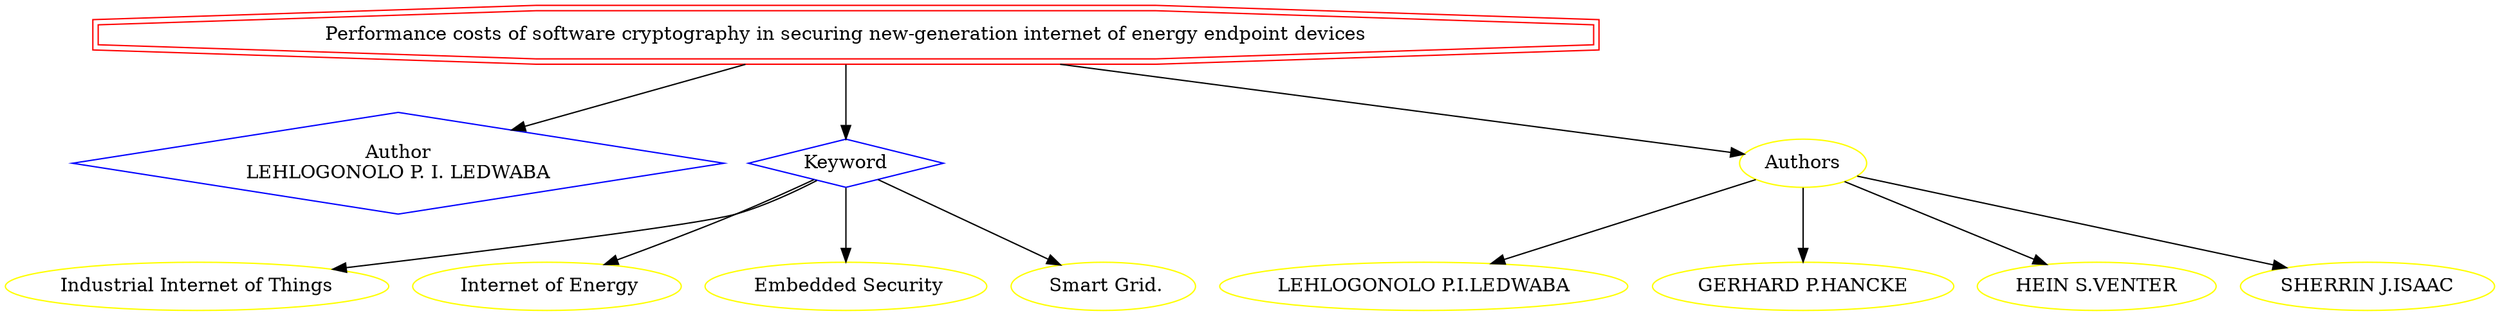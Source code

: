 strict digraph mind_map13 {
	node [color=red shape=doubleoctagon]
	"Performance costs of software cryptography in securing new-generation internet of energy endpoint devices"
	node [color=blue shape=diamond]
	"Author
LEHLOGONOLO P. I. LEDWABA"
	Keyword
	"Performance costs of software cryptography in securing new-generation internet of energy endpoint devices" -> "Author
LEHLOGONOLO P. I. LEDWABA"
	"Performance costs of software cryptography in securing new-generation internet of energy endpoint devices" -> Keyword
	node [color=yellow shape=ellipse]
	"Industrial Internet of Things"
	Keyword -> "Industrial Internet of Things"
	" Internet of Energy"
	Keyword -> " Internet of Energy"
	" Embedded Security"
	Keyword -> " Embedded Security"
	" Smart Grid."
	Keyword -> " Smart Grid."
	"Performance costs of software cryptography in securing new-generation internet of energy endpoint devices" -> Authors
	Authors -> "LEHLOGONOLO P.I.LEDWABA"
	Authors -> "GERHARD P.HANCKE"
	Authors -> "HEIN S.VENTER"
	Authors -> "SHERRIN J.ISAAC"
}

